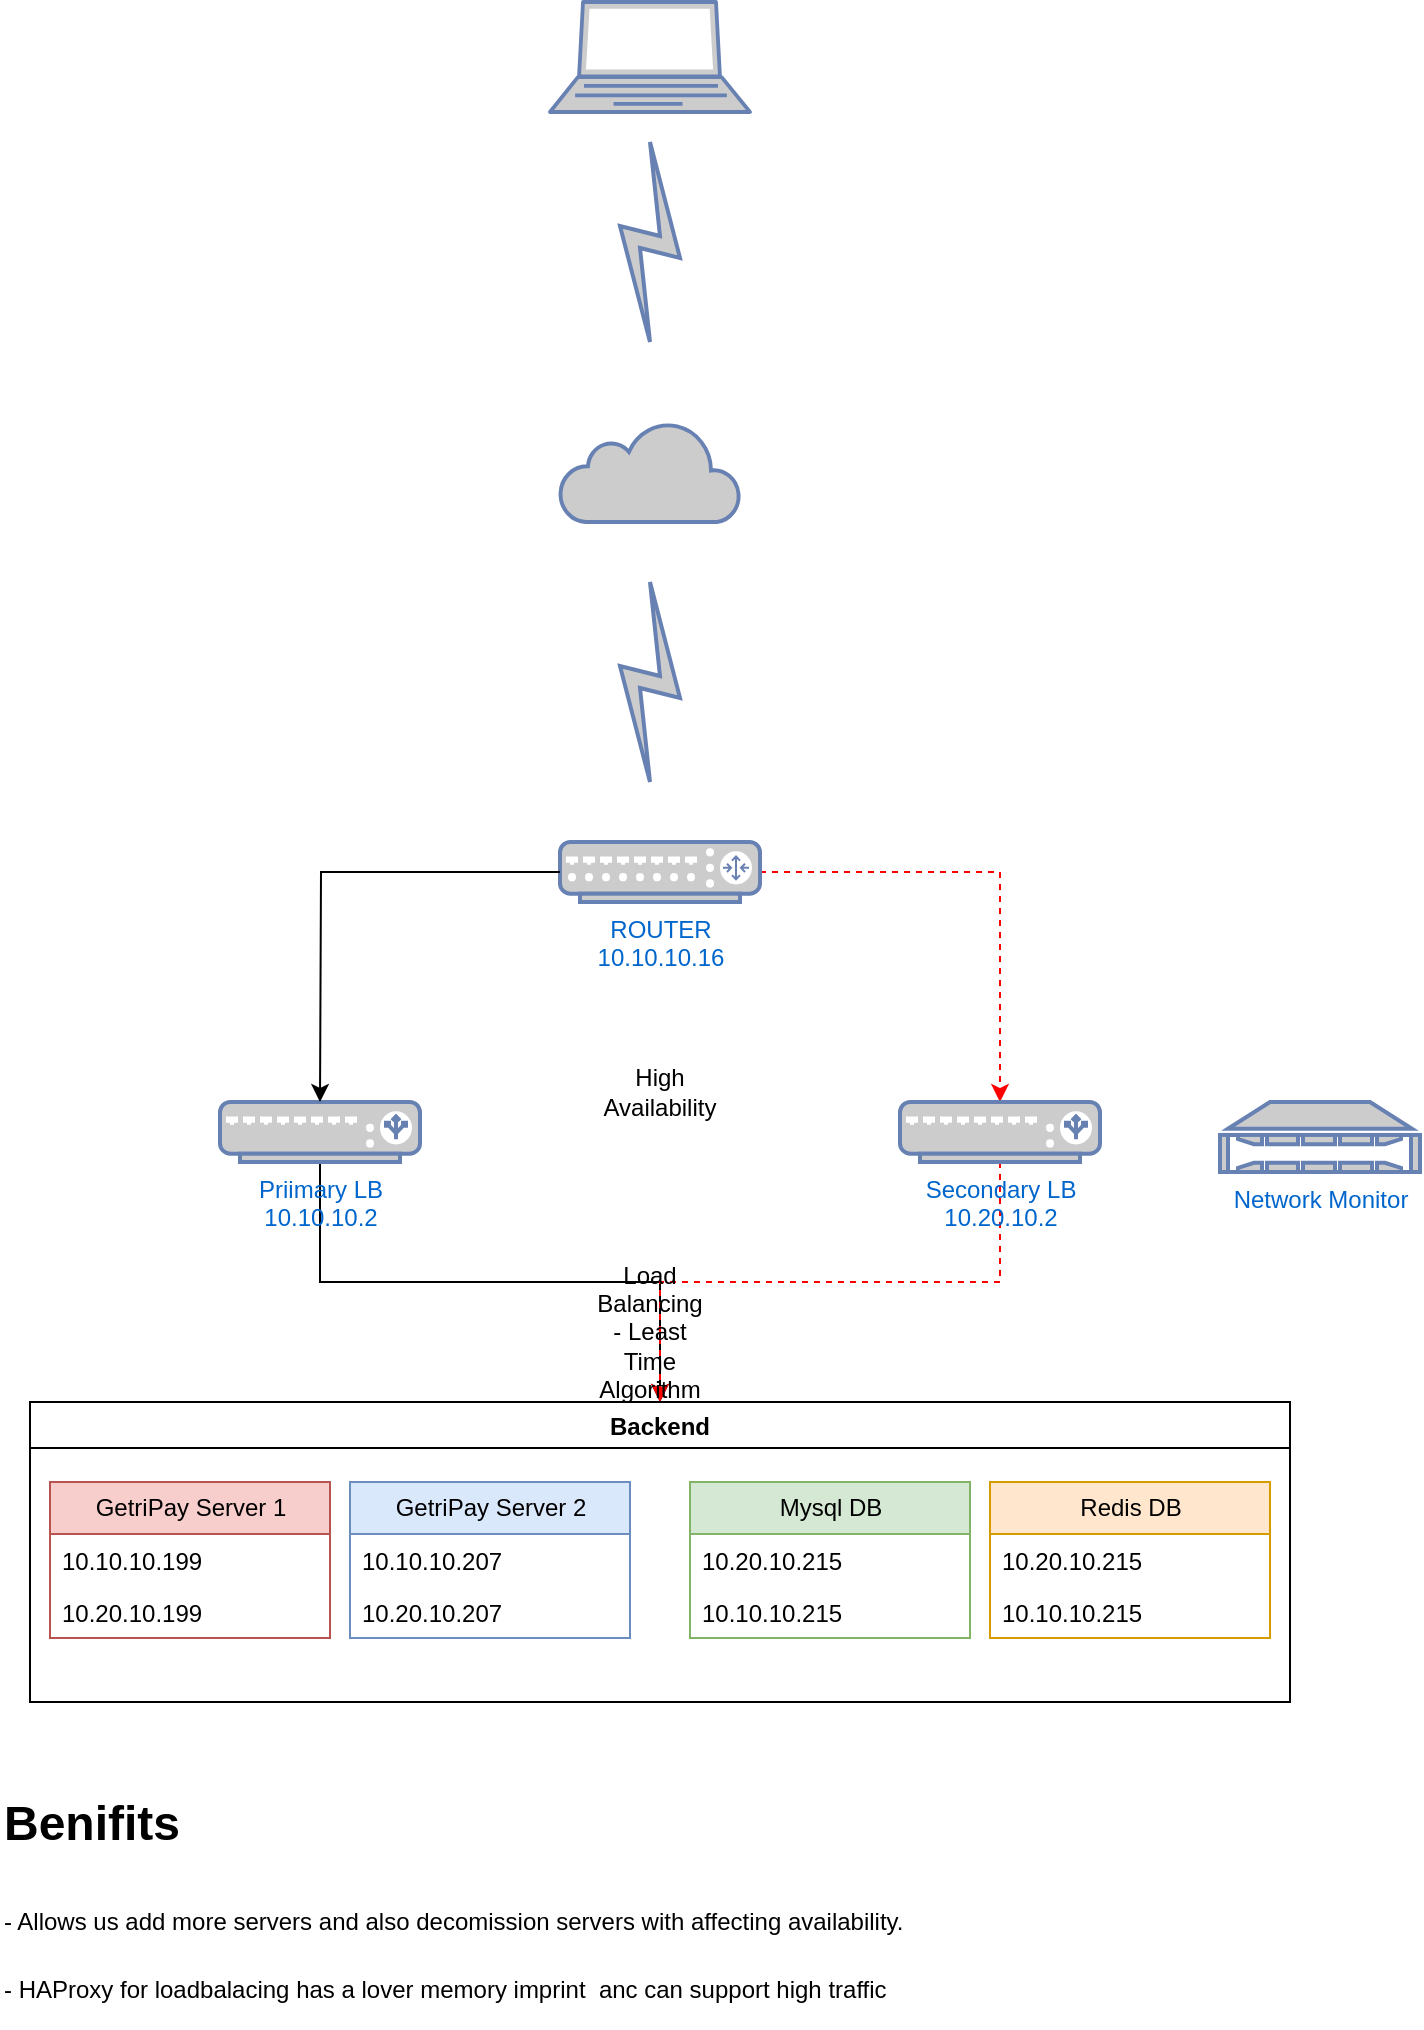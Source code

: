 <mxfile version="24.8.4">
  <diagram name="Page-1" id="R38DFTL70YxCnxAKMmK_">
    <mxGraphModel dx="1434" dy="751" grid="1" gridSize="10" guides="1" tooltips="1" connect="1" arrows="1" fold="1" page="1" pageScale="1" pageWidth="850" pageHeight="1100" math="0" shadow="0">
      <root>
        <mxCell id="0" />
        <mxCell id="1" parent="0" />
        <mxCell id="9mEMTc3M4Qk1z0OzVY7i-1" value="" style="fontColor=#0066CC;verticalAlign=top;verticalLabelPosition=bottom;labelPosition=center;align=center;html=1;outlineConnect=0;fillColor=#CCCCCC;strokeColor=#6881B3;gradientColor=none;gradientDirection=north;strokeWidth=2;shape=mxgraph.networks.comm_link;" parent="1" vertex="1">
          <mxGeometry x="390" y="80" width="30" height="100" as="geometry" />
        </mxCell>
        <mxCell id="9mEMTc3M4Qk1z0OzVY7i-2" value="" style="html=1;outlineConnect=0;fillColor=#CCCCCC;strokeColor=#6881B3;gradientColor=none;gradientDirection=north;strokeWidth=2;shape=mxgraph.networks.cloud;fontColor=#ffffff;" parent="1" vertex="1">
          <mxGeometry x="360" y="220" width="90" height="50" as="geometry" />
        </mxCell>
        <mxCell id="9mEMTc3M4Qk1z0OzVY7i-4" value="" style="fontColor=#0066CC;verticalAlign=top;verticalLabelPosition=bottom;labelPosition=center;align=center;html=1;outlineConnect=0;fillColor=#CCCCCC;strokeColor=#6881B3;gradientColor=none;gradientDirection=north;strokeWidth=2;shape=mxgraph.networks.comm_link;" parent="1" vertex="1">
          <mxGeometry x="390" y="300" width="30" height="100" as="geometry" />
        </mxCell>
        <mxCell id="9mEMTc3M4Qk1z0OzVY7i-9" style="edgeStyle=orthogonalEdgeStyle;rounded=0;orthogonalLoop=1;jettySize=auto;html=1;exitX=1;exitY=0.5;exitDx=0;exitDy=0;exitPerimeter=0;dashed=1;strokeColor=#ff0000;" parent="1" source="9mEMTc3M4Qk1z0OzVY7i-5" target="9mEMTc3M4Qk1z0OzVY7i-7" edge="1">
          <mxGeometry relative="1" as="geometry" />
        </mxCell>
        <mxCell id="9mEMTc3M4Qk1z0OzVY7i-5" value="ROUTER&lt;br&gt;10.10.10.16" style="fontColor=#0066CC;verticalAlign=top;verticalLabelPosition=bottom;labelPosition=center;align=center;html=1;outlineConnect=0;fillColor=#CCCCCC;strokeColor=#6881B3;gradientColor=none;gradientDirection=north;strokeWidth=2;shape=mxgraph.networks.router;" parent="1" vertex="1">
          <mxGeometry x="360" y="430" width="100" height="30" as="geometry" />
        </mxCell>
        <mxCell id="9mEMTc3M4Qk1z0OzVY7i-30" style="edgeStyle=orthogonalEdgeStyle;rounded=0;orthogonalLoop=1;jettySize=auto;html=1;" parent="1" source="9mEMTc3M4Qk1z0OzVY7i-6" target="9mEMTc3M4Qk1z0OzVY7i-26" edge="1">
          <mxGeometry relative="1" as="geometry" />
        </mxCell>
        <mxCell id="9mEMTc3M4Qk1z0OzVY7i-6" value="&lt;div&gt;Priimary LB&lt;/div&gt;&lt;div&gt;10.10.10.2&lt;/div&gt;" style="fontColor=#0066CC;verticalAlign=top;verticalLabelPosition=bottom;labelPosition=center;align=center;html=1;outlineConnect=0;fillColor=#CCCCCC;strokeColor=#6881B3;gradientColor=none;gradientDirection=north;strokeWidth=2;shape=mxgraph.networks.load_balancer;" parent="1" vertex="1">
          <mxGeometry x="190" y="560" width="100" height="30" as="geometry" />
        </mxCell>
        <mxCell id="9mEMTc3M4Qk1z0OzVY7i-31" style="edgeStyle=orthogonalEdgeStyle;rounded=0;orthogonalLoop=1;jettySize=auto;html=1;entryX=0.5;entryY=0;entryDx=0;entryDy=0;dashed=1;strokeColor=#FF0000;" parent="1" source="9mEMTc3M4Qk1z0OzVY7i-7" target="9mEMTc3M4Qk1z0OzVY7i-26" edge="1">
          <mxGeometry relative="1" as="geometry">
            <mxPoint x="550" y="670" as="targetPoint" />
          </mxGeometry>
        </mxCell>
        <mxCell id="9mEMTc3M4Qk1z0OzVY7i-7" value="&lt;div&gt;Secondary LB&lt;/div&gt;&lt;div&gt;10.20.10.2&lt;/div&gt;" style="fontColor=#0066CC;verticalAlign=top;verticalLabelPosition=bottom;labelPosition=center;align=center;html=1;outlineConnect=0;fillColor=#CCCCCC;strokeColor=#6881B3;gradientColor=none;gradientDirection=north;strokeWidth=2;shape=mxgraph.networks.load_balancer;" parent="1" vertex="1">
          <mxGeometry x="530" y="560" width="100" height="30" as="geometry" />
        </mxCell>
        <mxCell id="9mEMTc3M4Qk1z0OzVY7i-8" style="edgeStyle=orthogonalEdgeStyle;rounded=0;orthogonalLoop=1;jettySize=auto;html=1;" parent="1" source="9mEMTc3M4Qk1z0OzVY7i-5" edge="1">
          <mxGeometry relative="1" as="geometry">
            <mxPoint x="240" y="560" as="targetPoint" />
          </mxGeometry>
        </mxCell>
        <mxCell id="9mEMTc3M4Qk1z0OzVY7i-26" value="Backend" style="swimlane;" parent="1" vertex="1">
          <mxGeometry x="95" y="710" width="630" height="150" as="geometry" />
        </mxCell>
        <mxCell id="9mEMTc3M4Qk1z0OzVY7i-16" value="GetriPay Server 1" style="swimlane;fontStyle=0;childLayout=stackLayout;horizontal=1;startSize=26;fillColor=#f8cecc;horizontalStack=0;resizeParent=1;resizeParentMax=0;resizeLast=0;collapsible=1;marginBottom=0;html=1;strokeColor=#b85450;" parent="9mEMTc3M4Qk1z0OzVY7i-26" vertex="1">
          <mxGeometry x="10" y="40" width="140" height="78" as="geometry" />
        </mxCell>
        <mxCell id="9mEMTc3M4Qk1z0OzVY7i-17" value="10.10.10.199" style="text;strokeColor=none;fillColor=none;align=left;verticalAlign=top;spacingLeft=4;spacingRight=4;overflow=hidden;rotatable=0;points=[[0,0.5],[1,0.5]];portConstraint=eastwest;whiteSpace=wrap;html=1;" parent="9mEMTc3M4Qk1z0OzVY7i-16" vertex="1">
          <mxGeometry y="26" width="140" height="26" as="geometry" />
        </mxCell>
        <mxCell id="9mEMTc3M4Qk1z0OzVY7i-18" value="10.20.10.199" style="text;strokeColor=none;fillColor=none;align=left;verticalAlign=top;spacingLeft=4;spacingRight=4;overflow=hidden;rotatable=0;points=[[0,0.5],[1,0.5]];portConstraint=eastwest;whiteSpace=wrap;html=1;" parent="9mEMTc3M4Qk1z0OzVY7i-16" vertex="1">
          <mxGeometry y="52" width="140" height="26" as="geometry" />
        </mxCell>
        <mxCell id="9mEMTc3M4Qk1z0OzVY7i-20" value="GetriPay Server 2" style="swimlane;fontStyle=0;childLayout=stackLayout;horizontal=1;startSize=26;fillColor=#dae8fc;horizontalStack=0;resizeParent=1;resizeParentMax=0;resizeLast=0;collapsible=1;marginBottom=0;html=1;strokeColor=#6c8ebf;" parent="9mEMTc3M4Qk1z0OzVY7i-26" vertex="1">
          <mxGeometry x="160" y="40" width="140" height="78" as="geometry" />
        </mxCell>
        <mxCell id="9mEMTc3M4Qk1z0OzVY7i-21" value="10.10.10.207" style="text;strokeColor=none;fillColor=none;align=left;verticalAlign=top;spacingLeft=4;spacingRight=4;overflow=hidden;rotatable=0;points=[[0,0.5],[1,0.5]];portConstraint=eastwest;whiteSpace=wrap;html=1;" parent="9mEMTc3M4Qk1z0OzVY7i-20" vertex="1">
          <mxGeometry y="26" width="140" height="26" as="geometry" />
        </mxCell>
        <mxCell id="9mEMTc3M4Qk1z0OzVY7i-22" value="10.20.10.207" style="text;strokeColor=none;fillColor=none;align=left;verticalAlign=top;spacingLeft=4;spacingRight=4;overflow=hidden;rotatable=0;points=[[0,0.5],[1,0.5]];portConstraint=eastwest;whiteSpace=wrap;html=1;" parent="9mEMTc3M4Qk1z0OzVY7i-20" vertex="1">
          <mxGeometry y="52" width="140" height="26" as="geometry" />
        </mxCell>
        <mxCell id="9mEMTc3M4Qk1z0OzVY7i-23" value="Mysql DB" style="swimlane;fontStyle=0;childLayout=stackLayout;horizontal=1;startSize=26;fillColor=#d5e8d4;horizontalStack=0;resizeParent=1;resizeParentMax=0;resizeLast=0;collapsible=1;marginBottom=0;html=1;strokeColor=#82b366;" parent="9mEMTc3M4Qk1z0OzVY7i-26" vertex="1">
          <mxGeometry x="330" y="40" width="140" height="78" as="geometry" />
        </mxCell>
        <mxCell id="9mEMTc3M4Qk1z0OzVY7i-25" value="&lt;div&gt;10.20.10.215&lt;/div&gt;" style="text;strokeColor=none;fillColor=none;align=left;verticalAlign=top;spacingLeft=4;spacingRight=4;overflow=hidden;rotatable=0;points=[[0,0.5],[1,0.5]];portConstraint=eastwest;whiteSpace=wrap;html=1;" parent="9mEMTc3M4Qk1z0OzVY7i-23" vertex="1">
          <mxGeometry y="26" width="140" height="26" as="geometry" />
        </mxCell>
        <mxCell id="9mEMTc3M4Qk1z0OzVY7i-24" value="10.10.10.215" style="text;strokeColor=none;fillColor=none;align=left;verticalAlign=top;spacingLeft=4;spacingRight=4;overflow=hidden;rotatable=0;points=[[0,0.5],[1,0.5]];portConstraint=eastwest;whiteSpace=wrap;html=1;" parent="9mEMTc3M4Qk1z0OzVY7i-23" vertex="1">
          <mxGeometry y="52" width="140" height="26" as="geometry" />
        </mxCell>
        <mxCell id="9mEMTc3M4Qk1z0OzVY7i-27" value="Redis DB" style="swimlane;fontStyle=0;childLayout=stackLayout;horizontal=1;startSize=26;fillColor=#ffe6cc;horizontalStack=0;resizeParent=1;resizeParentMax=0;resizeLast=0;collapsible=1;marginBottom=0;html=1;strokeColor=#d79b00;" parent="9mEMTc3M4Qk1z0OzVY7i-26" vertex="1">
          <mxGeometry x="480" y="40" width="140" height="78" as="geometry" />
        </mxCell>
        <mxCell id="9mEMTc3M4Qk1z0OzVY7i-28" value="&lt;div&gt;10.20.10.215&lt;/div&gt;" style="text;strokeColor=none;fillColor=none;align=left;verticalAlign=top;spacingLeft=4;spacingRight=4;overflow=hidden;rotatable=0;points=[[0,0.5],[1,0.5]];portConstraint=eastwest;whiteSpace=wrap;html=1;" parent="9mEMTc3M4Qk1z0OzVY7i-27" vertex="1">
          <mxGeometry y="26" width="140" height="26" as="geometry" />
        </mxCell>
        <mxCell id="9mEMTc3M4Qk1z0OzVY7i-29" value="10.10.10.215" style="text;strokeColor=none;fillColor=none;align=left;verticalAlign=top;spacingLeft=4;spacingRight=4;overflow=hidden;rotatable=0;points=[[0,0.5],[1,0.5]];portConstraint=eastwest;whiteSpace=wrap;html=1;" parent="9mEMTc3M4Qk1z0OzVY7i-27" vertex="1">
          <mxGeometry y="52" width="140" height="26" as="geometry" />
        </mxCell>
        <mxCell id="RCUtGWHDxDWGZO6-PBa--1" value="" style="fontColor=#0066CC;verticalAlign=top;verticalLabelPosition=bottom;labelPosition=center;align=center;html=1;outlineConnect=0;fillColor=#CCCCCC;strokeColor=#6881B3;gradientColor=none;gradientDirection=north;strokeWidth=2;shape=mxgraph.networks.laptop;" vertex="1" parent="1">
          <mxGeometry x="355" y="10" width="100" height="55" as="geometry" />
        </mxCell>
        <mxCell id="RCUtGWHDxDWGZO6-PBa--2" value="High Availability" style="text;html=1;align=center;verticalAlign=middle;whiteSpace=wrap;rounded=0;" vertex="1" parent="1">
          <mxGeometry x="380" y="540" width="60" height="30" as="geometry" />
        </mxCell>
        <mxCell id="RCUtGWHDxDWGZO6-PBa--3" value="Load Balancing - Least Time Algorithm" style="text;html=1;align=center;verticalAlign=middle;whiteSpace=wrap;rounded=0;" vertex="1" parent="1">
          <mxGeometry x="375" y="660" width="60" height="30" as="geometry" />
        </mxCell>
        <mxCell id="RCUtGWHDxDWGZO6-PBa--4" value="&lt;h1 style=&quot;margin-top: 0px;&quot;&gt;&lt;span style=&quot;background-color: initial;&quot;&gt;Benifits&lt;/span&gt;&lt;/h1&gt;&lt;h1 style=&quot;margin-top: 0px;&quot;&gt;&lt;span style=&quot;background-color: initial; font-size: 12px; font-weight: normal;&quot;&gt;- Allows us add more servers and also decomission servers with affecting availability.&lt;/span&gt;&lt;/h1&gt;&lt;div&gt;&lt;span style=&quot;background-color: initial; font-size: 12px; font-weight: normal;&quot;&gt;- HAProxy for loadbalacing has a lover memory imprint&amp;nbsp; anc can support high traffic&lt;/span&gt;&lt;/div&gt;" style="text;html=1;whiteSpace=wrap;overflow=hidden;rounded=0;" vertex="1" parent="1">
          <mxGeometry x="80" y="900" width="470" height="120" as="geometry" />
        </mxCell>
        <mxCell id="RCUtGWHDxDWGZO6-PBa--5" value="Network Monitor" style="fontColor=#0066CC;verticalAlign=top;verticalLabelPosition=bottom;labelPosition=center;align=center;html=1;outlineConnect=0;fillColor=#CCCCCC;strokeColor=#6881B3;gradientColor=none;gradientDirection=north;strokeWidth=2;shape=mxgraph.networks.nas_filer;" vertex="1" parent="1">
          <mxGeometry x="690" y="560" width="100" height="35" as="geometry" />
        </mxCell>
      </root>
    </mxGraphModel>
  </diagram>
</mxfile>

